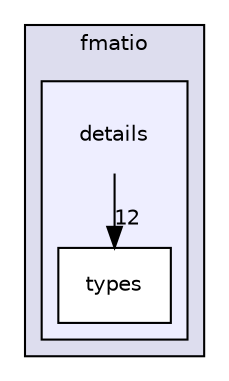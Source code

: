 digraph "include/fmatio/details" {
  compound=true
  node [ fontsize="10", fontname="Helvetica"];
  edge [ labelfontsize="10", labelfontname="Helvetica"];
  subgraph clusterdir_5da136c88b575f522fc8a57bfffb7b19 {
    graph [ bgcolor="#ddddee", pencolor="black", label="fmatio" fontname="Helvetica", fontsize="10", URL="dir_5da136c88b575f522fc8a57bfffb7b19.html"]
  subgraph clusterdir_9311315dac7143999c569b5b98dc70be {
    graph [ bgcolor="#eeeeff", pencolor="black", label="" URL="dir_9311315dac7143999c569b5b98dc70be.html"];
    dir_9311315dac7143999c569b5b98dc70be [shape=plaintext label="details"];
  dir_339caaca93f19d73e128f8c478002be5 [shape=box label="types" fillcolor="white" style="filled" URL="dir_339caaca93f19d73e128f8c478002be5.html"];
  }
  }
  dir_9311315dac7143999c569b5b98dc70be->dir_339caaca93f19d73e128f8c478002be5 [headlabel="12", labeldistance=1.5 headhref="dir_000007_000008.html"];
}
